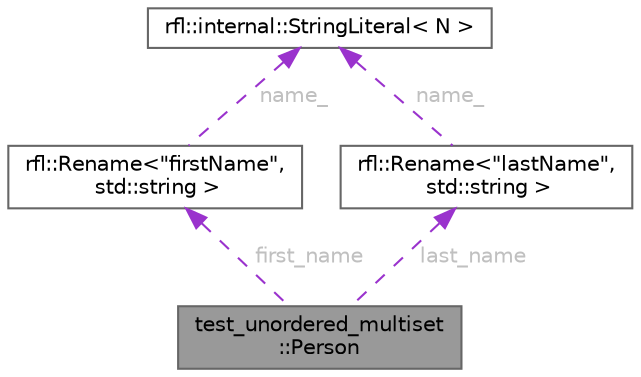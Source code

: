 digraph "test_unordered_multiset::Person"
{
 // LATEX_PDF_SIZE
  bgcolor="transparent";
  edge [fontname=Helvetica,fontsize=10,labelfontname=Helvetica,labelfontsize=10];
  node [fontname=Helvetica,fontsize=10,shape=box,height=0.2,width=0.4];
  Node1 [id="Node000001",label="test_unordered_multiset\l::Person",height=0.2,width=0.4,color="gray40", fillcolor="grey60", style="filled", fontcolor="black",tooltip=" "];
  Node2 -> Node1 [id="edge5_Node000001_Node000002",dir="back",color="darkorchid3",style="dashed",tooltip=" ",label=" first_name",fontcolor="grey" ];
  Node2 [id="Node000002",label="rfl::Rename\<\"firstName\",\l std::string \>",height=0.2,width=0.4,color="gray40", fillcolor="white", style="filled",URL="$structrfl_1_1_rename.html",tooltip=" "];
  Node3 -> Node2 [id="edge6_Node000002_Node000003",dir="back",color="darkorchid3",style="dashed",tooltip=" ",label=" name_",fontcolor="grey" ];
  Node3 [id="Node000003",label="rfl::internal::StringLiteral\< N \>",height=0.2,width=0.4,color="gray40", fillcolor="white", style="filled",URL="$structrfl_1_1internal_1_1_string_literal.html",tooltip=" "];
  Node4 -> Node1 [id="edge7_Node000001_Node000004",dir="back",color="darkorchid3",style="dashed",tooltip=" ",label=" last_name",fontcolor="grey" ];
  Node4 [id="Node000004",label="rfl::Rename\<\"lastName\",\l std::string \>",height=0.2,width=0.4,color="gray40", fillcolor="white", style="filled",URL="$structrfl_1_1_rename.html",tooltip=" "];
  Node3 -> Node4 [id="edge8_Node000004_Node000003",dir="back",color="darkorchid3",style="dashed",tooltip=" ",label=" name_",fontcolor="grey" ];
}
